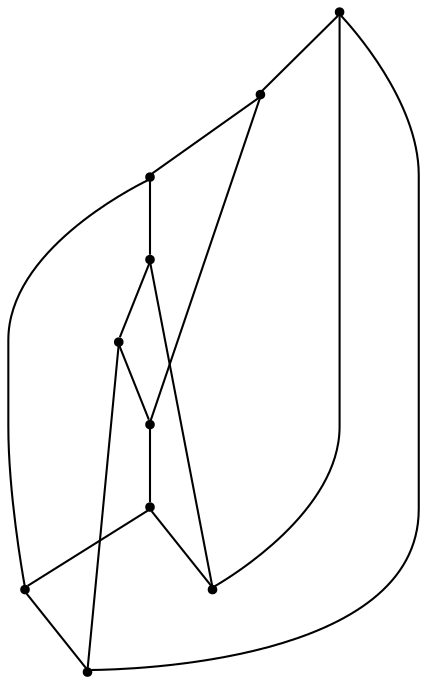 graph {
  node [shape=point,comment="{\"directed\":false,\"doi\":\"10.1007/978-3-031-22203-0_29\",\"figure\":\"1 (4)\"}"]

  v0 [pos="1239.9610458950708,364.3412455718862"]
  v1 [pos="1146.5962070186054,492.8475387781517"]
  v2 [pos="1172.4013089524713,364.3412455718862"]
  v3 [pos="1050.185006021278,404.051217038995"]
  v4 [pos="1146.5962070186054,235.8346980150671"]
  v5 [pos="995.5304430678414,443.76118850610385"]
  v6 [pos="1125.7209879320226,300.0900065979048"]
  v7 [pos="1125.7209879320226,428.59223019531396"]
  v8 [pos="1050.185006021278,324.6312741047773"]
  v9 [pos="995.5304430678414,284.9213026376685"]

  v0 -- v1 [id="-1",pos="1239.9610458950708,364.3412455718862 1146.5962070186054,492.8475387781517 1146.5962070186054,492.8475387781517 1146.5962070186054,492.8475387781517"]
  v5 -- v3 [id="-2",pos="995.5304430678414,443.76118850610385 1050.185006021278,404.051217038995 1050.185006021278,404.051217038995 1050.185006021278,404.051217038995"]
  v5 -- v9 [id="-3",pos="995.5304430678414,443.76118850610385 995.5304430678414,284.9213026376685 995.5304430678414,284.9213026376685 995.5304430678414,284.9213026376685"]
  v9 -- v4 [id="-4",pos="995.5304430678414,284.9213026376685 1146.5962070186054,235.8346980150671 1146.5962070186054,235.8346980150671 1146.5962070186054,235.8346980150671"]
  v3 -- v6 [id="-5",pos="1050.185006021278,404.051217038995 1125.7209879320226,300.0900065979048 1125.7209879320226,300.0900065979048 1125.7209879320226,300.0900065979048"]
  v8 -- v2 [id="-6",pos="1050.185006021278,324.6312741047773 1172.4013089524713,364.3412455718862 1172.4013089524713,364.3412455718862 1172.4013089524713,364.3412455718862"]
  v8 -- v9 [id="-7",pos="1050.185006021278,324.6312741047773 995.5304430678414,284.9213026376685 995.5304430678414,284.9213026376685 995.5304430678414,284.9213026376685"]
  v7 -- v8 [id="-8",pos="1125.7209879320226,428.59223019531396 1050.185006021278,324.6312741047773 1050.185006021278,324.6312741047773 1050.185006021278,324.6312741047773"]
  v7 -- v1 [id="-9",pos="1125.7209879320226,428.59223019531396 1146.5962070186054,492.8475387781517 1146.5962070186054,492.8475387781517 1146.5962070186054,492.8475387781517"]
  v6 -- v7 [id="-10",pos="1125.7209879320226,300.0900065979048 1125.7209879320226,428.59223019531396 1125.7209879320226,428.59223019531396 1125.7209879320226,428.59223019531396"]
  v6 -- v4 [id="-11",pos="1125.7209879320226,300.0900065979048 1146.5962070186054,235.8346980150671 1146.5962070186054,235.8346980150671 1146.5962070186054,235.8346980150671"]
  v1 -- v5 [id="-12",pos="1146.5962070186054,492.8475387781517 995.5304430678414,443.76118850610385 995.5304430678414,443.76118850610385 995.5304430678414,443.76118850610385"]
  v4 -- v0 [id="-13",pos="1146.5962070186054,235.8346980150671 1239.9610458950708,364.3412455718862 1239.9610458950708,364.3412455718862 1239.9610458950708,364.3412455718862"]
  v2 -- v0 [id="-14",pos="1172.4013089524713,364.3412455718862 1239.9610458950708,364.3412455718862 1239.9610458950708,364.3412455718862 1239.9610458950708,364.3412455718862"]
  v2 -- v3 [id="-15",pos="1172.4013089524713,364.3412455718862 1050.185006021278,404.051217038995 1050.185006021278,404.051217038995 1050.185006021278,404.051217038995"]
}